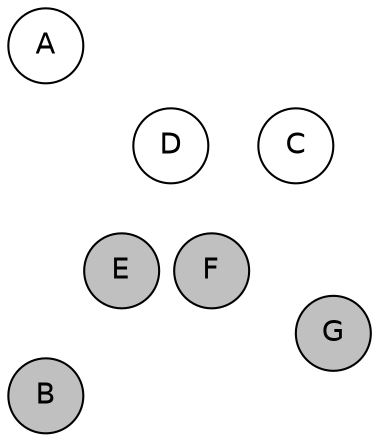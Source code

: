 
graph {

layout = circo;
mindist = .1

node [shape = circle, fontname = Helvetica, margin = 0, style = filled]
edge [style=invis]

subgraph 1 {
	E -- F -- F# -- G -- G# -- A -- A# -- B -- C -- C# -- D -- D# -- E
}

C [fillcolor = white];
C# [fillcolor = white];
D [fillcolor = white];
D# [fillcolor = gray];
E [fillcolor = gray];
F [fillcolor = gray];
F# [fillcolor = gray];
G [fillcolor = gray];
G# [fillcolor = gray];
A [fillcolor = white];
A# [fillcolor = cadetblue1];
B [fillcolor = gray];
}

